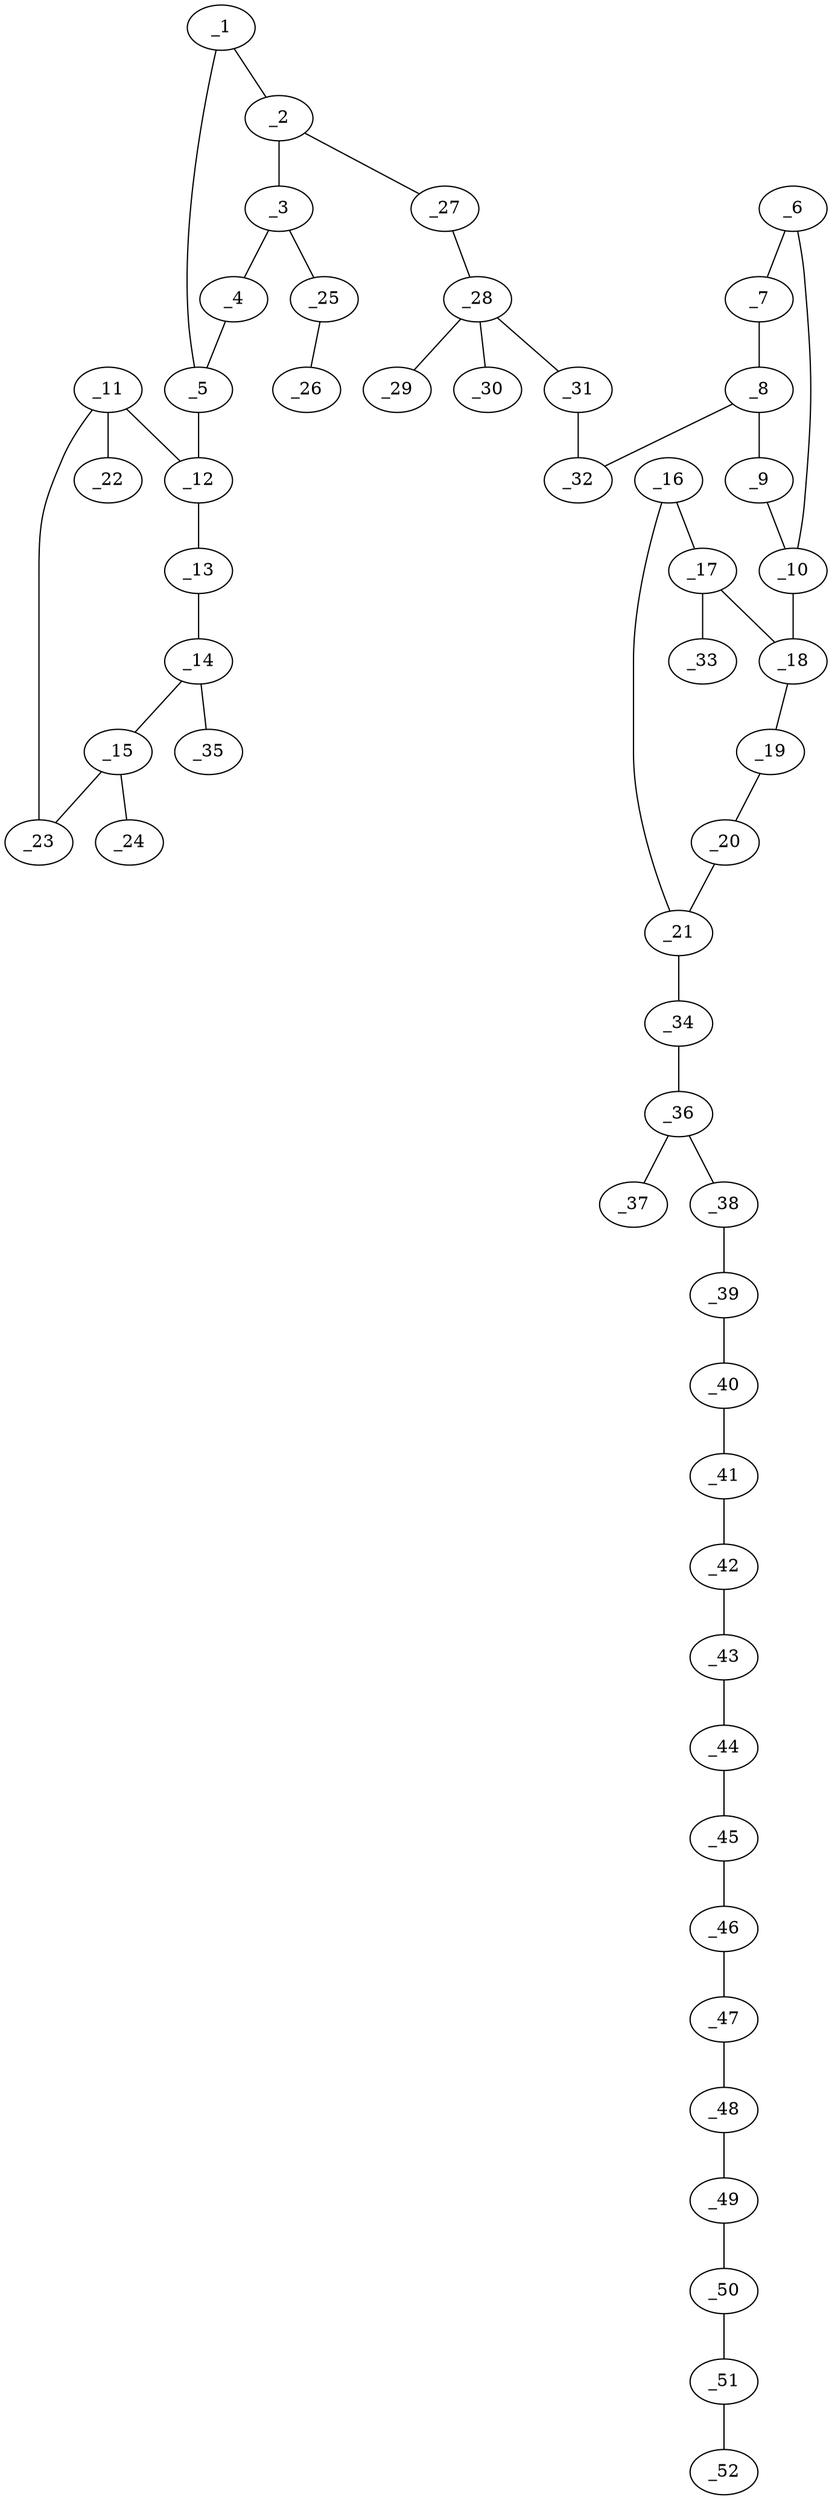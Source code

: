 graph molid680411 {
	_1	 [charge=0,
		chem=1,
		symbol="C  ",
		x="23.8545",
		y="0.7946"];
	_2	 [charge=0,
		chem=1,
		symbol="C  ",
		x="24.1635",
		y="1.7456"];
	_1 -- _2	 [valence=1];
	_5	 [charge=0,
		chem=1,
		symbol="C  ",
		x="24.6635",
		y="0.2068"];
	_1 -- _5	 [valence=1];
	_3	 [charge=0,
		chem=1,
		symbol="C  ",
		x="25.1635",
		y="1.7456"];
	_2 -- _3	 [valence=1];
	_27	 [charge=0,
		chem=2,
		symbol="O  ",
		x="23.5757",
		y="2.5546"];
	_2 -- _27	 [valence=1];
	_4	 [charge=0,
		chem=2,
		symbol="O  ",
		x="25.4725",
		y="0.7946"];
	_3 -- _4	 [valence=1];
	_25	 [charge=0,
		chem=1,
		symbol="C  ",
		x="25.7513",
		y="2.5546"];
	_3 -- _25	 [valence=1];
	_4 -- _5	 [valence=1];
	_12	 [charge=0,
		chem=4,
		symbol="N  ",
		x="24.6635",
		y="-0.7932"];
	_5 -- _12	 [valence=1];
	_6	 [charge=0,
		chem=1,
		symbol="C  ",
		x="18.4217",
		y="3.3865"];
	_7	 [charge=0,
		chem=1,
		symbol="C  ",
		x="19.3352",
		y="3.7932"];
	_6 -- _7	 [valence=1];
	_10	 [charge=0,
		chem=1,
		symbol="C  ",
		x="18.5262",
		y="2.392"];
	_6 -- _10	 [valence=1];
	_8	 [charge=0,
		chem=1,
		symbol="C  ",
		x="20.0044",
		y="3.0501"];
	_7 -- _8	 [valence=1];
	_9	 [charge=0,
		chem=2,
		symbol="O  ",
		x="19.5044",
		y="2.1841"];
	_8 -- _9	 [valence=1];
	_32	 [charge=0,
		chem=1,
		symbol="C  ",
		x="20.9989",
		y="3.1546"];
	_8 -- _32	 [valence=1];
	_9 -- _10	 [valence=1];
	_18	 [charge=0,
		chem=4,
		symbol="N  ",
		x="17.7831",
		y="1.7228"];
	_10 -- _18	 [valence=1];
	_11	 [charge=0,
		chem=1,
		symbol="C  ",
		x="23.7975",
		y="-1.2932"];
	_11 -- _12	 [valence=1];
	_22	 [charge=0,
		chem=2,
		symbol="O  ",
		x="22.9314",
		y="-0.7932"];
	_11 -- _22	 [valence=2];
	_23	 [charge=0,
		chem=4,
		symbol="N  ",
		x="23.7975",
		y="-2.2932"];
	_11 -- _23	 [valence=1];
	_13	 [charge=0,
		chem=1,
		symbol="C  ",
		x="25.5295",
		y="-1.2932"];
	_12 -- _13	 [valence=1];
	_14	 [charge=0,
		chem=1,
		symbol="C  ",
		x="25.5295",
		y="-2.2932"];
	_13 -- _14	 [valence=2];
	_15	 [charge=0,
		chem=1,
		symbol="C  ",
		x="24.6635",
		y="-2.7932"];
	_14 -- _15	 [valence=1];
	_35	 [charge=0,
		chem=1,
		symbol="C  ",
		x="26.3955",
		y="-2.7932"];
	_14 -- _35	 [valence=1];
	_15 -- _23	 [valence=1];
	_24	 [charge=0,
		chem=2,
		symbol="O  ",
		x="24.6635",
		y="-3.7932"];
	_15 -- _24	 [valence=2];
	_16	 [charge=0,
		chem=4,
		symbol="N  ",
		x="17.2478",
		y="0.0756"];
	_17	 [charge=0,
		chem=1,
		symbol="C  ",
		x="17.991",
		y="0.7447"];
	_16 -- _17	 [valence=1];
	_21	 [charge=0,
		chem=1,
		symbol="C  ",
		x="16.2968",
		y="0.3846"];
	_16 -- _21	 [valence=2];
	_17 -- _18	 [valence=1];
	_33	 [charge=0,
		chem=2,
		symbol="O  ",
		x="18.942",
		y="0.4357"];
	_17 -- _33	 [valence=2];
	_19	 [charge=0,
		chem=1,
		symbol="C  ",
		x="16.832",
		y="2.0319"];
	_18 -- _19	 [valence=1];
	_20	 [charge=0,
		chem=1,
		symbol="C  ",
		x="16.0889",
		y="1.3627"];
	_19 -- _20	 [valence=2];
	_20 -- _21	 [valence=1];
	_34	 [charge=0,
		chem=4,
		symbol="N  ",
		x="15.5536",
		y="-0.2845"];
	_21 -- _34	 [valence=1];
	_26	 [charge=0,
		chem=2,
		symbol="O  ",
		x="26.7458",
		y="2.4501"];
	_25 -- _26	 [valence=1];
	_28	 [charge=0,
		chem=6,
		symbol="P  ",
		x="22.5812",
		y="2.4501"];
	_27 -- _28	 [valence=1];
	_29	 [charge=0,
		chem=2,
		symbol="O  ",
		x="22.4767",
		y="3.4446"];
	_28 -- _29	 [valence=2];
	_30	 [charge=0,
		chem=2,
		symbol="O  ",
		x="22.6857",
		y="1.4556"];
	_28 -- _30	 [valence=1];
	_31	 [charge=0,
		chem=2,
		symbol="O  ",
		x="21.5867",
		y="2.3456"];
	_28 -- _31	 [valence=1];
	_31 -- _32	 [valence=1];
	_36	 [charge=0,
		chem=1,
		symbol="C  ",
		x="14.6026",
		y="0.0245"];
	_34 -- _36	 [valence=1];
	_37	 [charge=0,
		chem=2,
		symbol="O  ",
		x="14.3947",
		y="1.0026"];
	_36 -- _37	 [valence=2];
	_38	 [charge=0,
		chem=1,
		symbol="C  ",
		x="13.8594",
		y="-0.6446"];
	_36 -- _38	 [valence=1];
	_39	 [charge=0,
		chem=1,
		symbol="C  ",
		x="12.9084",
		y="-0.3356"];
	_38 -- _39	 [valence=1];
	_40	 [charge=0,
		chem=1,
		symbol="C  ",
		x="12.1652",
		y="-1.0047"];
	_39 -- _40	 [valence=1];
	_41	 [charge=0,
		chem=1,
		symbol="C  ",
		x="11.2142",
		y="-0.6957"];
	_40 -- _41	 [valence=1];
	_42	 [charge=0,
		chem=1,
		symbol="C  ",
		x="10.471",
		y="-1.3649"];
	_41 -- _42	 [valence=1];
	_43	 [charge=0,
		chem=1,
		symbol="C  ",
		x="9.52",
		y="-1.0558"];
	_42 -- _43	 [valence=1];
	_44	 [charge=0,
		chem=1,
		symbol="C  ",
		x="8.7768",
		y="-1.725"];
	_43 -- _44	 [valence=1];
	_45	 [charge=0,
		chem=1,
		symbol="C  ",
		x="7.8258",
		y="-1.4159"];
	_44 -- _45	 [valence=1];
	_46	 [charge=0,
		chem=1,
		symbol="C  ",
		x="7.0826",
		y="-2.0851"];
	_45 -- _46	 [valence=1];
	_47	 [charge=0,
		chem=1,
		symbol="C  ",
		x="6.1316",
		y="-1.776"];
	_46 -- _47	 [valence=1];
	_48	 [charge=0,
		chem=1,
		symbol="C  ",
		x="5.3884",
		y="-2.4452"];
	_47 -- _48	 [valence=1];
	_49	 [charge=0,
		chem=1,
		symbol="C  ",
		x="4.4373",
		y="-2.1362"];
	_48 -- _49	 [valence=1];
	_50	 [charge=0,
		chem=1,
		symbol="C  ",
		x="3.6942",
		y="-2.8053"];
	_49 -- _50	 [valence=1];
	_51	 [charge=0,
		chem=1,
		symbol="C  ",
		x="2.7431",
		y="-2.4963"];
	_50 -- _51	 [valence=1];
	_52	 [charge=0,
		chem=1,
		symbol="C  ",
		x=2,
		y="-3.1654"];
	_51 -- _52	 [valence=1];
}
